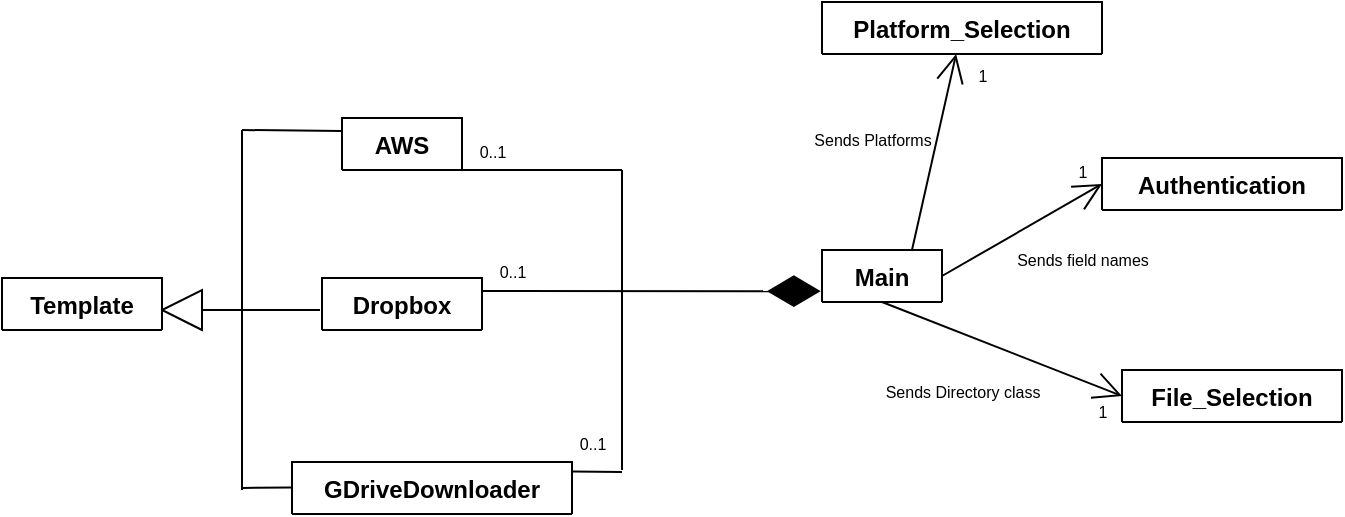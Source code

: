 <mxfile version="13.0.3" type="device"><diagram id="C5RBs43oDa-KdzZeNtuy" name="Page-1"><mxGraphModel dx="1422" dy="846" grid="1" gridSize="10" guides="1" tooltips="1" connect="1" arrows="1" fold="1" page="1" pageScale="1" pageWidth="1169" pageHeight="827" math="0" shadow="0"><root><mxCell id="WIyWlLk6GJQsqaUBKTNV-0"/><mxCell id="WIyWlLk6GJQsqaUBKTNV-1" parent="WIyWlLk6GJQsqaUBKTNV-0"/><mxCell id="XWtVJLDJFeBlqaPUyuqN-8" value="Main" style="swimlane;fontStyle=1;align=center;verticalAlign=top;childLayout=stackLayout;horizontal=1;startSize=26;horizontalStack=0;resizeParent=1;resizeParentMax=0;resizeLast=0;collapsible=1;marginBottom=0;" parent="WIyWlLk6GJQsqaUBKTNV-1" vertex="1" collapsed="1"><mxGeometry x="630" y="240" width="60" height="26" as="geometry"><mxRectangle x="630" y="240" width="160" height="88" as="alternateBounds"/></mxGeometry></mxCell><mxCell id="XWtVJLDJFeBlqaPUyuqN-9" value="platforms: String Vector&#10;credentials: String Vector&#10;" style="text;strokeColor=none;fillColor=none;align=left;verticalAlign=top;spacingLeft=4;spacingRight=4;overflow=hidden;rotatable=0;points=[[0,0.5],[1,0.5]];portConstraint=eastwest;" parent="XWtVJLDJFeBlqaPUyuqN-8" vertex="1"><mxGeometry y="26" width="60" height="44" as="geometry"/></mxCell><mxCell id="XWtVJLDJFeBlqaPUyuqN-10" value="" style="line;strokeWidth=1;fillColor=none;align=left;verticalAlign=middle;spacingTop=-1;spacingLeft=3;spacingRight=3;rotatable=0;labelPosition=right;points=[];portConstraint=eastwest;" parent="XWtVJLDJFeBlqaPUyuqN-8" vertex="1"><mxGeometry y="70" width="60" height="18" as="geometry"/></mxCell><mxCell id="PUjD-5yK6D6DXM_f7cYs-10" value="" style="endArrow=open;endFill=1;endSize=12;html=1;exitX=0.75;exitY=0;exitDx=0;exitDy=0;" parent="WIyWlLk6GJQsqaUBKTNV-1" source="XWtVJLDJFeBlqaPUyuqN-8" target="XWtVJLDJFeBlqaPUyuqN-17" edge="1"><mxGeometry width="160" relative="1" as="geometry"><mxPoint x="610" y="187" as="sourcePoint"/><mxPoint x="770" y="187.17" as="targetPoint"/></mxGeometry></mxCell><mxCell id="PUjD-5yK6D6DXM_f7cYs-11" value="&lt;font style=&quot;font-size: 8px&quot;&gt;Sends Platforms&lt;/font&gt;" style="text;html=1;align=center;verticalAlign=middle;resizable=0;points=[];autosize=1;" parent="WIyWlLk6GJQsqaUBKTNV-1" vertex="1"><mxGeometry x="620" y="174" width="70" height="20" as="geometry"/></mxCell><mxCell id="PUjD-5yK6D6DXM_f7cYs-12" value="&lt;font style=&quot;font-size: 8px&quot;&gt;1&lt;/font&gt;" style="text;html=1;align=center;verticalAlign=middle;resizable=0;points=[];autosize=1;" parent="WIyWlLk6GJQsqaUBKTNV-1" vertex="1"><mxGeometry x="700" y="142" width="20" height="20" as="geometry"/></mxCell><mxCell id="PUjD-5yK6D6DXM_f7cYs-14" value="" style="endArrow=diamondThin;endFill=1;endSize=24;html=1;entryX=-0.01;entryY=0.792;entryDx=0;entryDy=0;entryPerimeter=0;exitX=1;exitY=0.25;exitDx=0;exitDy=0;" parent="WIyWlLk6GJQsqaUBKTNV-1" source="VuYZm0qjbYzL9_JQLtvp-0" target="XWtVJLDJFeBlqaPUyuqN-9" edge="1"><mxGeometry width="160" relative="1" as="geometry"><mxPoint x="475" y="290" as="sourcePoint"/><mxPoint x="690" y="412.5" as="targetPoint"/></mxGeometry></mxCell><mxCell id="PUjD-5yK6D6DXM_f7cYs-20" value="" style="endArrow=none;html=1;" parent="WIyWlLk6GJQsqaUBKTNV-1" edge="1"><mxGeometry width="50" height="50" relative="1" as="geometry"><mxPoint x="530" y="350" as="sourcePoint"/><mxPoint x="530" y="200" as="targetPoint"/></mxGeometry></mxCell><mxCell id="PUjD-5yK6D6DXM_f7cYs-21" value="" style="endArrow=none;html=1;exitX=1.002;exitY=0.181;exitDx=0;exitDy=0;exitPerimeter=0;" parent="WIyWlLk6GJQsqaUBKTNV-1" source="E6ryuPVC76yGmqxDlpta-3" edge="1"><mxGeometry width="50" height="50" relative="1" as="geometry"><mxPoint x="500" y="710" as="sourcePoint"/><mxPoint x="530" y="351" as="targetPoint"/></mxGeometry></mxCell><mxCell id="PUjD-5yK6D6DXM_f7cYs-25" value="&lt;font style=&quot;font-size: 8px&quot;&gt;0..1&lt;/font&gt;" style="text;html=1;align=center;verticalAlign=middle;resizable=0;points=[];autosize=1;" parent="WIyWlLk6GJQsqaUBKTNV-1" vertex="1"><mxGeometry x="500" y="326" width="30" height="20" as="geometry"/></mxCell><mxCell id="PUjD-5yK6D6DXM_f7cYs-29" value="" style="endArrow=none;html=1;" parent="WIyWlLk6GJQsqaUBKTNV-1" edge="1"><mxGeometry width="50" height="50" relative="1" as="geometry"><mxPoint x="340" y="360" as="sourcePoint"/><mxPoint x="340" y="180" as="targetPoint"/></mxGeometry></mxCell><mxCell id="PUjD-5yK6D6DXM_f7cYs-30" value="" style="endArrow=none;html=1;exitX=0;exitY=0.5;exitDx=0;exitDy=0;" parent="WIyWlLk6GJQsqaUBKTNV-1" source="PUjD-5yK6D6DXM_f7cYs-32" edge="1"><mxGeometry width="50" height="50" relative="1" as="geometry"><mxPoint x="-120" y="420" as="sourcePoint"/><mxPoint x="379" y="270" as="targetPoint"/></mxGeometry></mxCell><mxCell id="PUjD-5yK6D6DXM_f7cYs-31" value="" style="endArrow=none;html=1;entryX=-0.012;entryY=1;entryDx=0;entryDy=0;entryPerimeter=0;" parent="WIyWlLk6GJQsqaUBKTNV-1" edge="1"><mxGeometry width="50" height="50" relative="1" as="geometry"><mxPoint x="340" y="359" as="sourcePoint"/><mxPoint x="365.0" y="358.71" as="targetPoint"/></mxGeometry></mxCell><mxCell id="PUjD-5yK6D6DXM_f7cYs-32" value="" style="triangle;whiteSpace=wrap;html=1;rotation=-180;" parent="WIyWlLk6GJQsqaUBKTNV-1" vertex="1"><mxGeometry x="300" y="260" width="20" height="20" as="geometry"/></mxCell><mxCell id="PUjD-5yK6D6DXM_f7cYs-35" value="" style="endArrow=open;endFill=1;endSize=12;html=1;exitX=1;exitY=0.5;exitDx=0;exitDy=0;entryX=0;entryY=0.5;entryDx=0;entryDy=0;" parent="WIyWlLk6GJQsqaUBKTNV-1" source="XWtVJLDJFeBlqaPUyuqN-9" target="XWtVJLDJFeBlqaPUyuqN-3" edge="1"><mxGeometry width="160" relative="1" as="geometry"><mxPoint x="790.16" y="351.114" as="sourcePoint"/><mxPoint x="900" y="390" as="targetPoint"/></mxGeometry></mxCell><mxCell id="PUjD-5yK6D6DXM_f7cYs-36" value="&lt;font style=&quot;font-size: 8px&quot;&gt;1&lt;/font&gt;" style="text;html=1;align=center;verticalAlign=middle;resizable=0;points=[];autosize=1;" parent="WIyWlLk6GJQsqaUBKTNV-1" vertex="1"><mxGeometry x="750" y="190" width="20" height="20" as="geometry"/></mxCell><mxCell id="PUjD-5yK6D6DXM_f7cYs-37" value="&lt;font style=&quot;font-size: 8px&quot;&gt;Sends field names&lt;/font&gt;" style="text;html=1;align=center;verticalAlign=middle;resizable=0;points=[];autosize=1;" parent="WIyWlLk6GJQsqaUBKTNV-1" vertex="1"><mxGeometry x="720" y="234" width="80" height="20" as="geometry"/></mxCell><mxCell id="PUjD-5yK6D6DXM_f7cYs-38" value="" style="endArrow=open;endFill=1;endSize=12;html=1;entryX=0;entryY=0.5;entryDx=0;entryDy=0;exitX=0.5;exitY=1;exitDx=0;exitDy=0;" parent="WIyWlLk6GJQsqaUBKTNV-1" source="XWtVJLDJFeBlqaPUyuqN-8" target="XWtVJLDJFeBlqaPUyuqN-19" edge="1"><mxGeometry width="160" relative="1" as="geometry"><mxPoint x="723.76" y="354.39" as="sourcePoint"/><mxPoint x="870" y="410" as="targetPoint"/></mxGeometry></mxCell><mxCell id="PUjD-5yK6D6DXM_f7cYs-39" value="&lt;font style=&quot;font-size: 8px&quot;&gt;1&lt;/font&gt;" style="text;html=1;align=center;verticalAlign=middle;resizable=0;points=[];autosize=1;" parent="WIyWlLk6GJQsqaUBKTNV-1" vertex="1"><mxGeometry x="760" y="310" width="20" height="20" as="geometry"/></mxCell><mxCell id="PUjD-5yK6D6DXM_f7cYs-40" value="&lt;font style=&quot;font-size: 8px&quot;&gt;Sends Directory class&lt;/font&gt;" style="text;html=1;align=center;verticalAlign=middle;resizable=0;points=[];autosize=1;" parent="WIyWlLk6GJQsqaUBKTNV-1" vertex="1"><mxGeometry x="655" y="300" width="90" height="20" as="geometry"/></mxCell><mxCell id="PUjD-5yK6D6DXM_f7cYs-45" value="" style="endArrow=none;html=1;entryX=0;entryY=0.25;entryDx=0;entryDy=0;" parent="WIyWlLk6GJQsqaUBKTNV-1" target="PUjD-5yK6D6DXM_f7cYs-41" edge="1"><mxGeometry width="50" height="50" relative="1" as="geometry"><mxPoint x="340" y="180" as="sourcePoint"/><mxPoint x="75" y="28.82" as="targetPoint"/></mxGeometry></mxCell><mxCell id="PUjD-5yK6D6DXM_f7cYs-46" value="&lt;font style=&quot;font-size: 8px&quot;&gt;0..1&lt;/font&gt;" style="text;html=1;align=center;verticalAlign=middle;resizable=0;points=[];autosize=1;" parent="WIyWlLk6GJQsqaUBKTNV-1" vertex="1"><mxGeometry x="460" y="240" width="30" height="20" as="geometry"/></mxCell><mxCell id="PUjD-5yK6D6DXM_f7cYs-47" value="" style="endArrow=none;html=1;exitX=1;exitY=1;exitDx=0;exitDy=0;" parent="WIyWlLk6GJQsqaUBKTNV-1" source="PUjD-5yK6D6DXM_f7cYs-41" edge="1"><mxGeometry width="50" height="50" relative="1" as="geometry"><mxPoint x="500" y="210" as="sourcePoint"/><mxPoint x="530" y="200" as="targetPoint"/></mxGeometry></mxCell><mxCell id="PUjD-5yK6D6DXM_f7cYs-41" value="AWS" style="swimlane;fontStyle=1;align=center;verticalAlign=top;childLayout=stackLayout;horizontal=1;startSize=26;horizontalStack=0;resizeParent=1;resizeParentMax=0;resizeLast=0;collapsible=1;marginBottom=0;" parent="WIyWlLk6GJQsqaUBKTNV-1" vertex="1" collapsed="1"><mxGeometry x="390" y="174" width="60" height="26" as="geometry"><mxRectangle x="120" y="-92" width="280" height="260" as="alternateBounds"/></mxGeometry></mxCell><mxCell id="PUjD-5yK6D6DXM_f7cYs-42" value="aws_ec2_client_flow: Object boto3.client()&#10;aws_s3_client_flow: Object boto3.client()&#10;aws_s3_resource_flow: Object boto3.resource()&#10;aws_get_files_list_result: Object JSON&#10;aws_entries_to_download_list: Object JSON&#10;aws_entries_to_download_list: Object List&#10;aws_download_path: String=&quot;C:/Downloads&quot;" style="text;strokeColor=none;fillColor=none;align=left;verticalAlign=top;spacingLeft=4;spacingRight=4;overflow=hidden;rotatable=0;points=[[0,0.5],[1,0.5]];portConstraint=eastwest;" parent="PUjD-5yK6D6DXM_f7cYs-41" vertex="1"><mxGeometry y="26" width="60" height="114" as="geometry"/></mxCell><mxCell id="PUjD-5yK6D6DXM_f7cYs-43" value="" style="line;strokeWidth=1;fillColor=none;align=left;verticalAlign=middle;spacingTop=-1;spacingLeft=3;spacingRight=3;rotatable=0;labelPosition=right;points=[];portConstraint=eastwest;" parent="PUjD-5yK6D6DXM_f7cYs-41" vertex="1"><mxGeometry y="140" width="60" height="30" as="geometry"/></mxCell><mxCell id="PUjD-5yK6D6DXM_f7cYs-44" value="aws_authentication: void&#10;aws_get_files_list: void&#10;aws_format_entries_list: void&#10;aws_select_entries_to_download_void&#10;aws_download_selected_entires: void" style="text;strokeColor=none;fillColor=none;align=left;verticalAlign=top;spacingLeft=4;spacingRight=4;overflow=hidden;rotatable=0;points=[[0,0.5],[1,0.5]];portConstraint=eastwest;" parent="PUjD-5yK6D6DXM_f7cYs-41" vertex="1"><mxGeometry y="170" width="60" height="90" as="geometry"/></mxCell><mxCell id="VuYZm0qjbYzL9_JQLtvp-0" value="Dropbox" style="swimlane;fontStyle=1;align=center;verticalAlign=top;childLayout=stackLayout;horizontal=1;startSize=26;horizontalStack=0;resizeParent=1;resizeParentMax=0;resizeLast=0;collapsible=1;marginBottom=0;" parent="WIyWlLk6GJQsqaUBKTNV-1" vertex="1" collapsed="1"><mxGeometry x="380" y="254" width="80" height="26" as="geometry"><mxRectangle x="45" y="210" width="430" height="310" as="alternateBounds"/></mxGeometry></mxCell><mxCell id="VuYZm0qjbYzL9_JQLtvp-1" value="dropbox_api_key:String&#10;dropbox_api_secret:String&#10;dropbox_authentication_auth_flow:String&#10;dropbox_authentication_authorize_url:String&#10;dropbox_authentication_auth_code:String&#10;dropbox_authentication_oauth_result:Sting &#10;dbx:String&#10;dropbox_get_files_return:String&#10;dropbox_get_files_list_result:String&#10;dropbox_entries_to_download_list:String&#10;dropbox_download_path:String&#10;dropbox_dictionary:String" style="text;strokeColor=none;fillColor=none;align=left;verticalAlign=top;spacingLeft=4;spacingRight=4;overflow=hidden;rotatable=0;points=[[0,0.5],[1,0.5]];portConstraint=eastwest;labelBackgroundColor=none;fontColor=#000000;" parent="VuYZm0qjbYzL9_JQLtvp-0" vertex="1"><mxGeometry y="26" width="80" height="184" as="geometry"/></mxCell><mxCell id="VuYZm0qjbYzL9_JQLtvp-2" value="" style="line;strokeWidth=1;fillColor=none;align=left;verticalAlign=middle;spacingTop=-1;spacingLeft=3;spacingRight=3;rotatable=0;labelPosition=right;points=[];portConstraint=eastwest;" parent="VuYZm0qjbYzL9_JQLtvp-0" vertex="1"><mxGeometry y="210" width="80" height="8" as="geometry"/></mxCell><mxCell id="VuYZm0qjbYzL9_JQLtvp-3" value="dropbox_authentication(void)&#10;dropbox_get_files_list(void)&#10;dropbox_format_entries_list(in dropbox_get_files_list_result:String)&#10;dropbox_select_entries_to_download(in dropbox_entries_to_download:String)&#10;dropbox_download_selected_entries(void)" style="text;strokeColor=none;fillColor=none;align=left;verticalAlign=top;spacingLeft=4;spacingRight=4;overflow=hidden;rotatable=0;points=[[0,0.5],[1,0.5]];portConstraint=eastwest;labelBackgroundColor=#ffffff;" parent="VuYZm0qjbYzL9_JQLtvp-0" vertex="1"><mxGeometry y="218" width="80" height="92" as="geometry"/></mxCell><mxCell id="XWtVJLDJFeBlqaPUyuqN-14" value="Platform_Selection" style="swimlane;fontStyle=1;align=center;verticalAlign=top;childLayout=stackLayout;horizontal=1;startSize=26;horizontalStack=0;resizeParent=1;resizeParentMax=0;resizeLast=0;collapsible=1;marginBottom=0;" parent="WIyWlLk6GJQsqaUBKTNV-1" vertex="1" collapsed="1"><mxGeometry x="630" y="116" width="140" height="26" as="geometry"><mxRectangle x="730" y="30" width="160" height="86" as="alternateBounds"/></mxGeometry></mxCell><mxCell id="XWtVJLDJFeBlqaPUyuqN-15" value="html_template: String" style="text;strokeColor=none;fillColor=none;align=left;verticalAlign=top;spacingLeft=4;spacingRight=4;overflow=hidden;rotatable=0;points=[[0,0.5],[1,0.5]];portConstraint=eastwest;" parent="XWtVJLDJFeBlqaPUyuqN-14" vertex="1"><mxGeometry y="26" width="140" height="26" as="geometry"/></mxCell><mxCell id="XWtVJLDJFeBlqaPUyuqN-16" value="" style="line;strokeWidth=1;fillColor=none;align=left;verticalAlign=middle;spacingTop=-1;spacingLeft=3;spacingRight=3;rotatable=0;labelPosition=right;points=[];portConstraint=eastwest;" parent="XWtVJLDJFeBlqaPUyuqN-14" vertex="1"><mxGeometry y="52" width="140" height="8" as="geometry"/></mxCell><mxCell id="XWtVJLDJFeBlqaPUyuqN-17" value="submit(platform: String)" style="text;strokeColor=none;fillColor=none;align=left;verticalAlign=top;spacingLeft=4;spacingRight=4;overflow=hidden;rotatable=0;points=[[0,0.5],[1,0.5]];portConstraint=eastwest;" parent="XWtVJLDJFeBlqaPUyuqN-14" vertex="1"><mxGeometry y="60" width="140" height="26" as="geometry"/></mxCell><mxCell id="1gOJ1gNkcal4FqrxBqCz-0" value="Template" style="swimlane;fontStyle=1;align=center;verticalAlign=top;childLayout=stackLayout;horizontal=1;startSize=26;horizontalStack=0;resizeParent=1;resizeParentMax=0;resizeLast=0;collapsible=1;marginBottom=0;" parent="WIyWlLk6GJQsqaUBKTNV-1" vertex="1" collapsed="1"><mxGeometry x="220" y="254" width="80" height="26" as="geometry"><mxRectangle x="-600" y="320" width="440" height="168" as="alternateBounds"/></mxGeometry></mxCell><mxCell id="1gOJ1gNkcal4FqrxBqCz-1" value="[NAME]_?[MODEL]_[PARAM]:String&#10;[NAME]_get_files_list_result:String&#10;[NAME]_entries_to_download:List" style="text;strokeColor=none;fillColor=none;align=left;verticalAlign=top;spacingLeft=4;spacingRight=4;overflow=hidden;rotatable=0;points=[[0,0.5],[1,0.5]];portConstraint=eastwest;" parent="1gOJ1gNkcal4FqrxBqCz-0" vertex="1"><mxGeometry y="26" width="80" height="54" as="geometry"/></mxCell><mxCell id="1gOJ1gNkcal4FqrxBqCz-2" value="" style="line;strokeWidth=1;fillColor=none;align=left;verticalAlign=middle;spacingTop=-1;spacingLeft=3;spacingRight=3;rotatable=0;labelPosition=right;points=[];portConstraint=eastwest;" parent="1gOJ1gNkcal4FqrxBqCz-0" vertex="1"><mxGeometry y="80" width="80" height="8" as="geometry"/></mxCell><mxCell id="1gOJ1gNkcal4FqrxBqCz-3" value="[NAME]_authentication(void)&#10;[NAME]_get_files_list(void)&#10;[NAME]_format_entries_list(in [NAME]_get_files_list_result:List)&#10;[NAME]_select_entries_to_download(in [NAME]_entries_to_download:List)&#10;[NAME]_download_selected_entries(void)" style="text;strokeColor=none;fillColor=none;align=left;verticalAlign=top;spacingLeft=4;spacingRight=4;overflow=hidden;rotatable=0;points=[[0,0.5],[1,0.5]];portConstraint=eastwest;" parent="1gOJ1gNkcal4FqrxBqCz-0" vertex="1"><mxGeometry y="88" width="80" height="80" as="geometry"/></mxCell><mxCell id="E6ryuPVC76yGmqxDlpta-0" value="GDriveDownloader" style="swimlane;fontStyle=1;align=center;verticalAlign=top;childLayout=stackLayout;horizontal=1;startSize=26;horizontalStack=0;resizeParent=1;resizeParentMax=0;resizeLast=0;collapsible=1;marginBottom=0;" parent="WIyWlLk6GJQsqaUBKTNV-1" vertex="1" collapsed="1"><mxGeometry x="365" y="346" width="140" height="26" as="geometry"><mxRectangle x="35" y="540" width="450" height="216" as="alternateBounds"/></mxGeometry></mxCell><mxCell id="E6ryuPVC76yGmqxDlpta-1" value="self.GDriveDownloader_creds = creds&#10;self.GDriveDownloader_SCOPES = ['https://www.googleapis.com/auth/drive']&#10;self.GDriveDownloader_service = service&#10;self.GDriveDownloader_file_List = None&#10;self.GDriveDownloader_json = None&#10;" style="text;strokeColor=none;fillColor=none;align=left;verticalAlign=top;spacingLeft=4;spacingRight=4;overflow=hidden;rotatable=0;points=[[0,0.5],[1,0.5]];portConstraint=eastwest;" parent="E6ryuPVC76yGmqxDlpta-0" vertex="1"><mxGeometry y="26" width="140" height="74" as="geometry"/></mxCell><mxCell id="E6ryuPVC76yGmqxDlpta-2" value="" style="line;strokeWidth=1;fillColor=none;align=left;verticalAlign=middle;spacingTop=-1;spacingLeft=3;spacingRight=3;rotatable=0;labelPosition=right;points=[];portConstraint=eastwest;" parent="E6ryuPVC76yGmqxDlpta-0" vertex="1"><mxGeometry y="100" width="140" height="8" as="geometry"/></mxCell><mxCell id="E6ryuPVC76yGmqxDlpta-3" value="def GDriveDownloader_authentication(self)&#10;def GDriveDownloader_save_Token(self)&#10;def GDriveDownloader_load_Token(self)&#10;def GDriveDownloader_build_Service(self)&#10;def GDriveDownloader__download_File(self,file_Id)&#10;def GDriveDownloader__get_Files(self)" style="text;strokeColor=none;fillColor=none;align=left;verticalAlign=top;spacingLeft=4;spacingRight=4;overflow=hidden;rotatable=0;points=[[0,0.5],[1,0.5]];portConstraint=eastwest;" parent="E6ryuPVC76yGmqxDlpta-0" vertex="1"><mxGeometry y="108" width="140" height="108" as="geometry"/></mxCell><mxCell id="PUjD-5yK6D6DXM_f7cYs-24" value="&lt;font style=&quot;font-size: 8px&quot;&gt;0..1&lt;/font&gt;" style="text;html=1;align=center;verticalAlign=middle;resizable=0;points=[];autosize=1;" parent="WIyWlLk6GJQsqaUBKTNV-1" vertex="1"><mxGeometry x="450" y="180" width="30" height="20" as="geometry"/></mxCell><mxCell id="XWtVJLDJFeBlqaPUyuqN-3" value="Authentication" style="swimlane;fontStyle=1;align=center;verticalAlign=top;childLayout=stackLayout;horizontal=1;startSize=26;horizontalStack=0;resizeParent=1;resizeParentMax=0;resizeLast=0;collapsible=1;marginBottom=0;" parent="WIyWlLk6GJQsqaUBKTNV-1" vertex="1" collapsed="1"><mxGeometry x="770" y="194" width="120" height="26" as="geometry"><mxRectangle x="870" y="200" width="280" height="86" as="alternateBounds"/></mxGeometry></mxCell><mxCell id="XWtVJLDJFeBlqaPUyuqN-4" value="html_template: String" style="text;strokeColor=none;fillColor=none;align=left;verticalAlign=top;spacingLeft=4;spacingRight=4;overflow=hidden;rotatable=0;points=[[0,0.5],[1,0.5]];portConstraint=eastwest;" parent="XWtVJLDJFeBlqaPUyuqN-3" vertex="1"><mxGeometry y="26" width="120" height="26" as="geometry"/></mxCell><mxCell id="XWtVJLDJFeBlqaPUyuqN-5" value="" style="line;strokeWidth=1;fillColor=none;align=left;verticalAlign=middle;spacingTop=-1;spacingLeft=3;spacingRight=3;rotatable=0;labelPosition=right;points=[];portConstraint=eastwest;" parent="XWtVJLDJFeBlqaPUyuqN-3" vertex="1"><mxGeometry y="52" width="120" height="8" as="geometry"/></mxCell><mxCell id="XWtVJLDJFeBlqaPUyuqN-6" value="authenticate(user_input: String Vector): Boolean" style="text;strokeColor=none;fillColor=none;align=left;verticalAlign=top;spacingLeft=4;spacingRight=4;overflow=hidden;rotatable=0;points=[[0,0.5],[1,0.5]];portConstraint=eastwest;" parent="XWtVJLDJFeBlqaPUyuqN-3" vertex="1"><mxGeometry y="60" width="120" height="26" as="geometry"/></mxCell><mxCell id="XWtVJLDJFeBlqaPUyuqN-18" value="File_Selection" style="swimlane;fontStyle=1;align=center;verticalAlign=top;childLayout=stackLayout;horizontal=1;startSize=26;horizontalStack=0;resizeParent=1;resizeParentMax=0;resizeLast=0;collapsible=1;marginBottom=0;" parent="WIyWlLk6GJQsqaUBKTNV-1" vertex="1" collapsed="1"><mxGeometry x="780" y="300" width="110" height="26" as="geometry"><mxRectangle x="930" y="430" width="160" height="86" as="alternateBounds"/></mxGeometry></mxCell><mxCell id="XWtVJLDJFeBlqaPUyuqN-19" value="html_template: String" style="text;strokeColor=none;fillColor=none;align=left;verticalAlign=top;spacingLeft=4;spacingRight=4;overflow=hidden;rotatable=0;points=[[0,0.5],[1,0.5]];portConstraint=eastwest;" parent="XWtVJLDJFeBlqaPUyuqN-18" vertex="1"><mxGeometry y="26" width="110" height="26" as="geometry"/></mxCell><mxCell id="XWtVJLDJFeBlqaPUyuqN-20" value="" style="line;strokeWidth=1;fillColor=none;align=left;verticalAlign=middle;spacingTop=-1;spacingLeft=3;spacingRight=3;rotatable=0;labelPosition=right;points=[];portConstraint=eastwest;" parent="XWtVJLDJFeBlqaPUyuqN-18" vertex="1"><mxGeometry y="52" width="110" height="8" as="geometry"/></mxCell><mxCell id="XWtVJLDJFeBlqaPUyuqN-21" value="download(dirs: Directory)" style="text;strokeColor=none;fillColor=none;align=left;verticalAlign=top;spacingLeft=4;spacingRight=4;overflow=hidden;rotatable=0;points=[[0,0.5],[1,0.5]];portConstraint=eastwest;" parent="XWtVJLDJFeBlqaPUyuqN-18" vertex="1"><mxGeometry y="60" width="110" height="26" as="geometry"/></mxCell></root></mxGraphModel></diagram></mxfile>